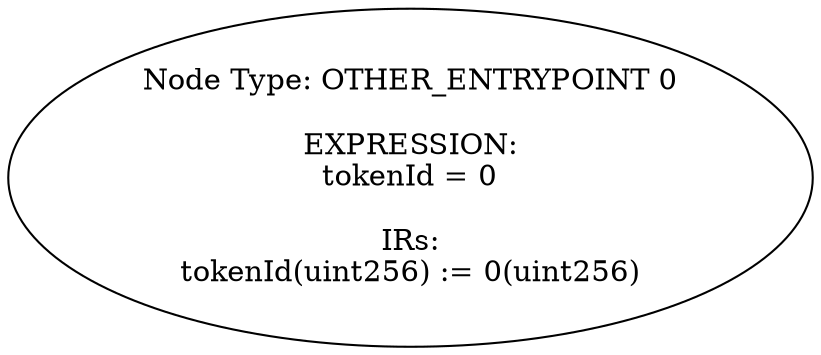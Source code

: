 digraph{
0[label="Node Type: OTHER_ENTRYPOINT 0

EXPRESSION:
tokenId = 0

IRs:
tokenId(uint256) := 0(uint256)"];
}
